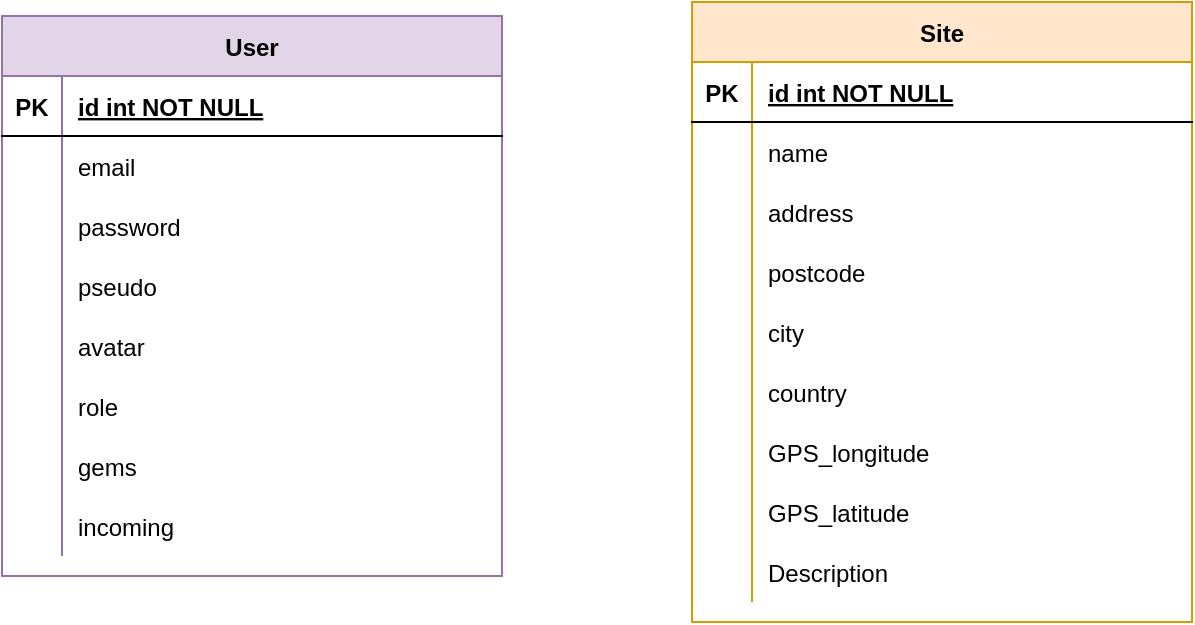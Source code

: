 <mxfile version="14.9.0" type="github">
  <diagram id="R2lEEEUBdFMjLlhIrx00" name="Page-1">
    <mxGraphModel dx="1038" dy="536" grid="0" gridSize="10" guides="1" tooltips="1" connect="1" arrows="1" fold="1" page="1" pageScale="1" pageWidth="850" pageHeight="1100" math="0" shadow="0" extFonts="Permanent Marker^https://fonts.googleapis.com/css?family=Permanent+Marker">
      <root>
        <mxCell id="0" />
        <mxCell id="1" parent="0" />
        <mxCell id="C-vyLk0tnHw3VtMMgP7b-23" value="User" style="shape=table;startSize=30;container=1;collapsible=1;childLayout=tableLayout;fixedRows=1;rowLines=0;fontStyle=1;align=center;resizeLast=1;fillColor=#e1d5e7;strokeColor=#9673a6;" parent="1" vertex="1">
          <mxGeometry x="120" y="120" width="250" height="280" as="geometry" />
        </mxCell>
        <mxCell id="C-vyLk0tnHw3VtMMgP7b-24" value="" style="shape=partialRectangle;collapsible=0;dropTarget=0;pointerEvents=0;fillColor=none;points=[[0,0.5],[1,0.5]];portConstraint=eastwest;top=0;left=0;right=0;bottom=1;" parent="C-vyLk0tnHw3VtMMgP7b-23" vertex="1">
          <mxGeometry y="30" width="250" height="30" as="geometry" />
        </mxCell>
        <mxCell id="C-vyLk0tnHw3VtMMgP7b-25" value="PK" style="shape=partialRectangle;overflow=hidden;connectable=0;fillColor=none;top=0;left=0;bottom=0;right=0;fontStyle=1;" parent="C-vyLk0tnHw3VtMMgP7b-24" vertex="1">
          <mxGeometry width="30" height="30" as="geometry" />
        </mxCell>
        <mxCell id="C-vyLk0tnHw3VtMMgP7b-26" value="id int NOT NULL " style="shape=partialRectangle;overflow=hidden;connectable=0;fillColor=none;top=0;left=0;bottom=0;right=0;align=left;spacingLeft=6;fontStyle=5;" parent="C-vyLk0tnHw3VtMMgP7b-24" vertex="1">
          <mxGeometry x="30" width="220" height="30" as="geometry" />
        </mxCell>
        <mxCell id="C-vyLk0tnHw3VtMMgP7b-27" value="" style="shape=partialRectangle;collapsible=0;dropTarget=0;pointerEvents=0;fillColor=none;points=[[0,0.5],[1,0.5]];portConstraint=eastwest;top=0;left=0;right=0;bottom=0;" parent="C-vyLk0tnHw3VtMMgP7b-23" vertex="1">
          <mxGeometry y="60" width="250" height="30" as="geometry" />
        </mxCell>
        <mxCell id="C-vyLk0tnHw3VtMMgP7b-28" value="" style="shape=partialRectangle;overflow=hidden;connectable=0;fillColor=none;top=0;left=0;bottom=0;right=0;" parent="C-vyLk0tnHw3VtMMgP7b-27" vertex="1">
          <mxGeometry width="30" height="30" as="geometry" />
        </mxCell>
        <mxCell id="C-vyLk0tnHw3VtMMgP7b-29" value="email" style="shape=partialRectangle;overflow=hidden;connectable=0;fillColor=none;top=0;left=0;bottom=0;right=0;align=left;spacingLeft=6;" parent="C-vyLk0tnHw3VtMMgP7b-27" vertex="1">
          <mxGeometry x="30" width="220" height="30" as="geometry" />
        </mxCell>
        <mxCell id="28u61wPgRCXuvy8ZbBCX-1" value="" style="shape=partialRectangle;collapsible=0;dropTarget=0;pointerEvents=0;fillColor=none;top=0;left=0;bottom=0;right=0;points=[[0,0.5],[1,0.5]];portConstraint=eastwest;" vertex="1" parent="C-vyLk0tnHw3VtMMgP7b-23">
          <mxGeometry y="90" width="250" height="30" as="geometry" />
        </mxCell>
        <mxCell id="28u61wPgRCXuvy8ZbBCX-2" value="" style="shape=partialRectangle;connectable=0;fillColor=none;top=0;left=0;bottom=0;right=0;editable=1;overflow=hidden;" vertex="1" parent="28u61wPgRCXuvy8ZbBCX-1">
          <mxGeometry width="30" height="30" as="geometry" />
        </mxCell>
        <mxCell id="28u61wPgRCXuvy8ZbBCX-3" value="password" style="shape=partialRectangle;connectable=0;fillColor=none;top=0;left=0;bottom=0;right=0;align=left;spacingLeft=6;overflow=hidden;" vertex="1" parent="28u61wPgRCXuvy8ZbBCX-1">
          <mxGeometry x="30" width="220" height="30" as="geometry" />
        </mxCell>
        <mxCell id="28u61wPgRCXuvy8ZbBCX-4" value="" style="shape=partialRectangle;collapsible=0;dropTarget=0;pointerEvents=0;fillColor=none;top=0;left=0;bottom=0;right=0;points=[[0,0.5],[1,0.5]];portConstraint=eastwest;" vertex="1" parent="C-vyLk0tnHw3VtMMgP7b-23">
          <mxGeometry y="120" width="250" height="30" as="geometry" />
        </mxCell>
        <mxCell id="28u61wPgRCXuvy8ZbBCX-5" value="" style="shape=partialRectangle;connectable=0;fillColor=none;top=0;left=0;bottom=0;right=0;editable=1;overflow=hidden;" vertex="1" parent="28u61wPgRCXuvy8ZbBCX-4">
          <mxGeometry width="30" height="30" as="geometry" />
        </mxCell>
        <mxCell id="28u61wPgRCXuvy8ZbBCX-6" value="pseudo" style="shape=partialRectangle;connectable=0;fillColor=none;top=0;left=0;bottom=0;right=0;align=left;spacingLeft=6;overflow=hidden;" vertex="1" parent="28u61wPgRCXuvy8ZbBCX-4">
          <mxGeometry x="30" width="220" height="30" as="geometry" />
        </mxCell>
        <mxCell id="28u61wPgRCXuvy8ZbBCX-8" value="" style="shape=partialRectangle;collapsible=0;dropTarget=0;pointerEvents=0;fillColor=none;top=0;left=0;bottom=0;right=0;points=[[0,0.5],[1,0.5]];portConstraint=eastwest;" vertex="1" parent="C-vyLk0tnHw3VtMMgP7b-23">
          <mxGeometry y="150" width="250" height="30" as="geometry" />
        </mxCell>
        <mxCell id="28u61wPgRCXuvy8ZbBCX-9" value="" style="shape=partialRectangle;connectable=0;fillColor=none;top=0;left=0;bottom=0;right=0;editable=1;overflow=hidden;" vertex="1" parent="28u61wPgRCXuvy8ZbBCX-8">
          <mxGeometry width="30" height="30" as="geometry" />
        </mxCell>
        <mxCell id="28u61wPgRCXuvy8ZbBCX-10" value="avatar" style="shape=partialRectangle;connectable=0;fillColor=none;top=0;left=0;bottom=0;right=0;align=left;spacingLeft=6;overflow=hidden;" vertex="1" parent="28u61wPgRCXuvy8ZbBCX-8">
          <mxGeometry x="30" width="220" height="30" as="geometry" />
        </mxCell>
        <mxCell id="28u61wPgRCXuvy8ZbBCX-12" value="" style="shape=partialRectangle;collapsible=0;dropTarget=0;pointerEvents=0;fillColor=none;top=0;left=0;bottom=0;right=0;points=[[0,0.5],[1,0.5]];portConstraint=eastwest;" vertex="1" parent="C-vyLk0tnHw3VtMMgP7b-23">
          <mxGeometry y="180" width="250" height="30" as="geometry" />
        </mxCell>
        <mxCell id="28u61wPgRCXuvy8ZbBCX-13" value="" style="shape=partialRectangle;connectable=0;fillColor=none;top=0;left=0;bottom=0;right=0;editable=1;overflow=hidden;" vertex="1" parent="28u61wPgRCXuvy8ZbBCX-12">
          <mxGeometry width="30" height="30" as="geometry" />
        </mxCell>
        <mxCell id="28u61wPgRCXuvy8ZbBCX-14" value="role" style="shape=partialRectangle;connectable=0;fillColor=none;top=0;left=0;bottom=0;right=0;align=left;spacingLeft=6;overflow=hidden;" vertex="1" parent="28u61wPgRCXuvy8ZbBCX-12">
          <mxGeometry x="30" width="220" height="30" as="geometry" />
        </mxCell>
        <mxCell id="28u61wPgRCXuvy8ZbBCX-20" value="" style="shape=partialRectangle;collapsible=0;dropTarget=0;pointerEvents=0;fillColor=none;top=0;left=0;bottom=0;right=0;points=[[0,0.5],[1,0.5]];portConstraint=eastwest;" vertex="1" parent="C-vyLk0tnHw3VtMMgP7b-23">
          <mxGeometry y="210" width="250" height="30" as="geometry" />
        </mxCell>
        <mxCell id="28u61wPgRCXuvy8ZbBCX-21" value="" style="shape=partialRectangle;connectable=0;fillColor=none;top=0;left=0;bottom=0;right=0;editable=1;overflow=hidden;" vertex="1" parent="28u61wPgRCXuvy8ZbBCX-20">
          <mxGeometry width="30" height="30" as="geometry" />
        </mxCell>
        <mxCell id="28u61wPgRCXuvy8ZbBCX-22" value="gems" style="shape=partialRectangle;connectable=0;fillColor=none;top=0;left=0;bottom=0;right=0;align=left;spacingLeft=6;overflow=hidden;" vertex="1" parent="28u61wPgRCXuvy8ZbBCX-20">
          <mxGeometry x="30" width="220" height="30" as="geometry" />
        </mxCell>
        <mxCell id="28u61wPgRCXuvy8ZbBCX-23" value="" style="shape=partialRectangle;collapsible=0;dropTarget=0;pointerEvents=0;fillColor=none;top=0;left=0;bottom=0;right=0;points=[[0,0.5],[1,0.5]];portConstraint=eastwest;" vertex="1" parent="C-vyLk0tnHw3VtMMgP7b-23">
          <mxGeometry y="240" width="250" height="30" as="geometry" />
        </mxCell>
        <mxCell id="28u61wPgRCXuvy8ZbBCX-24" value="" style="shape=partialRectangle;connectable=0;fillColor=none;top=0;left=0;bottom=0;right=0;editable=1;overflow=hidden;" vertex="1" parent="28u61wPgRCXuvy8ZbBCX-23">
          <mxGeometry width="30" height="30" as="geometry" />
        </mxCell>
        <mxCell id="28u61wPgRCXuvy8ZbBCX-25" value="incoming" style="shape=partialRectangle;connectable=0;fillColor=none;top=0;left=0;bottom=0;right=0;align=left;spacingLeft=6;overflow=hidden;" vertex="1" parent="28u61wPgRCXuvy8ZbBCX-23">
          <mxGeometry x="30" width="220" height="30" as="geometry" />
        </mxCell>
        <mxCell id="28u61wPgRCXuvy8ZbBCX-26" value="Site" style="shape=table;startSize=30;container=1;collapsible=1;childLayout=tableLayout;fixedRows=1;rowLines=0;fontStyle=1;align=center;resizeLast=1;fillColor=#ffe6cc;strokeColor=#d79b00;" vertex="1" parent="1">
          <mxGeometry x="465" y="113" width="250" height="310" as="geometry" />
        </mxCell>
        <mxCell id="28u61wPgRCXuvy8ZbBCX-27" value="" style="shape=partialRectangle;collapsible=0;dropTarget=0;pointerEvents=0;fillColor=none;points=[[0,0.5],[1,0.5]];portConstraint=eastwest;top=0;left=0;right=0;bottom=1;" vertex="1" parent="28u61wPgRCXuvy8ZbBCX-26">
          <mxGeometry y="30" width="250" height="30" as="geometry" />
        </mxCell>
        <mxCell id="28u61wPgRCXuvy8ZbBCX-28" value="PK" style="shape=partialRectangle;overflow=hidden;connectable=0;fillColor=none;top=0;left=0;bottom=0;right=0;fontStyle=1;" vertex="1" parent="28u61wPgRCXuvy8ZbBCX-27">
          <mxGeometry width="30" height="30" as="geometry" />
        </mxCell>
        <mxCell id="28u61wPgRCXuvy8ZbBCX-29" value="id int NOT NULL " style="shape=partialRectangle;overflow=hidden;connectable=0;fillColor=none;top=0;left=0;bottom=0;right=0;align=left;spacingLeft=6;fontStyle=5;" vertex="1" parent="28u61wPgRCXuvy8ZbBCX-27">
          <mxGeometry x="30" width="220" height="30" as="geometry" />
        </mxCell>
        <mxCell id="28u61wPgRCXuvy8ZbBCX-30" value="" style="shape=partialRectangle;collapsible=0;dropTarget=0;pointerEvents=0;fillColor=none;points=[[0,0.5],[1,0.5]];portConstraint=eastwest;top=0;left=0;right=0;bottom=0;" vertex="1" parent="28u61wPgRCXuvy8ZbBCX-26">
          <mxGeometry y="60" width="250" height="30" as="geometry" />
        </mxCell>
        <mxCell id="28u61wPgRCXuvy8ZbBCX-31" value="" style="shape=partialRectangle;overflow=hidden;connectable=0;fillColor=none;top=0;left=0;bottom=0;right=0;" vertex="1" parent="28u61wPgRCXuvy8ZbBCX-30">
          <mxGeometry width="30" height="30" as="geometry" />
        </mxCell>
        <mxCell id="28u61wPgRCXuvy8ZbBCX-32" value="name" style="shape=partialRectangle;overflow=hidden;connectable=0;fillColor=none;top=0;left=0;bottom=0;right=0;align=left;spacingLeft=6;" vertex="1" parent="28u61wPgRCXuvy8ZbBCX-30">
          <mxGeometry x="30" width="220" height="30" as="geometry" />
        </mxCell>
        <mxCell id="28u61wPgRCXuvy8ZbBCX-33" value="" style="shape=partialRectangle;collapsible=0;dropTarget=0;pointerEvents=0;fillColor=none;top=0;left=0;bottom=0;right=0;points=[[0,0.5],[1,0.5]];portConstraint=eastwest;" vertex="1" parent="28u61wPgRCXuvy8ZbBCX-26">
          <mxGeometry y="90" width="250" height="30" as="geometry" />
        </mxCell>
        <mxCell id="28u61wPgRCXuvy8ZbBCX-34" value="" style="shape=partialRectangle;connectable=0;fillColor=none;top=0;left=0;bottom=0;right=0;editable=1;overflow=hidden;" vertex="1" parent="28u61wPgRCXuvy8ZbBCX-33">
          <mxGeometry width="30" height="30" as="geometry" />
        </mxCell>
        <mxCell id="28u61wPgRCXuvy8ZbBCX-35" value="address" style="shape=partialRectangle;connectable=0;fillColor=none;top=0;left=0;bottom=0;right=0;align=left;spacingLeft=6;overflow=hidden;" vertex="1" parent="28u61wPgRCXuvy8ZbBCX-33">
          <mxGeometry x="30" width="220" height="30" as="geometry" />
        </mxCell>
        <mxCell id="28u61wPgRCXuvy8ZbBCX-36" value="" style="shape=partialRectangle;collapsible=0;dropTarget=0;pointerEvents=0;fillColor=none;top=0;left=0;bottom=0;right=0;points=[[0,0.5],[1,0.5]];portConstraint=eastwest;" vertex="1" parent="28u61wPgRCXuvy8ZbBCX-26">
          <mxGeometry y="120" width="250" height="30" as="geometry" />
        </mxCell>
        <mxCell id="28u61wPgRCXuvy8ZbBCX-37" value="" style="shape=partialRectangle;connectable=0;fillColor=none;top=0;left=0;bottom=0;right=0;editable=1;overflow=hidden;" vertex="1" parent="28u61wPgRCXuvy8ZbBCX-36">
          <mxGeometry width="30" height="30" as="geometry" />
        </mxCell>
        <mxCell id="28u61wPgRCXuvy8ZbBCX-38" value="postcode" style="shape=partialRectangle;connectable=0;fillColor=none;top=0;left=0;bottom=0;right=0;align=left;spacingLeft=6;overflow=hidden;" vertex="1" parent="28u61wPgRCXuvy8ZbBCX-36">
          <mxGeometry x="30" width="220" height="30" as="geometry" />
        </mxCell>
        <mxCell id="28u61wPgRCXuvy8ZbBCX-39" value="" style="shape=partialRectangle;collapsible=0;dropTarget=0;pointerEvents=0;fillColor=none;top=0;left=0;bottom=0;right=0;points=[[0,0.5],[1,0.5]];portConstraint=eastwest;" vertex="1" parent="28u61wPgRCXuvy8ZbBCX-26">
          <mxGeometry y="150" width="250" height="30" as="geometry" />
        </mxCell>
        <mxCell id="28u61wPgRCXuvy8ZbBCX-40" value="" style="shape=partialRectangle;connectable=0;fillColor=none;top=0;left=0;bottom=0;right=0;editable=1;overflow=hidden;" vertex="1" parent="28u61wPgRCXuvy8ZbBCX-39">
          <mxGeometry width="30" height="30" as="geometry" />
        </mxCell>
        <mxCell id="28u61wPgRCXuvy8ZbBCX-41" value="city" style="shape=partialRectangle;connectable=0;fillColor=none;top=0;left=0;bottom=0;right=0;align=left;spacingLeft=6;overflow=hidden;" vertex="1" parent="28u61wPgRCXuvy8ZbBCX-39">
          <mxGeometry x="30" width="220" height="30" as="geometry" />
        </mxCell>
        <mxCell id="28u61wPgRCXuvy8ZbBCX-42" value="" style="shape=partialRectangle;collapsible=0;dropTarget=0;pointerEvents=0;fillColor=none;top=0;left=0;bottom=0;right=0;points=[[0,0.5],[1,0.5]];portConstraint=eastwest;" vertex="1" parent="28u61wPgRCXuvy8ZbBCX-26">
          <mxGeometry y="180" width="250" height="30" as="geometry" />
        </mxCell>
        <mxCell id="28u61wPgRCXuvy8ZbBCX-43" value="" style="shape=partialRectangle;connectable=0;fillColor=none;top=0;left=0;bottom=0;right=0;editable=1;overflow=hidden;" vertex="1" parent="28u61wPgRCXuvy8ZbBCX-42">
          <mxGeometry width="30" height="30" as="geometry" />
        </mxCell>
        <mxCell id="28u61wPgRCXuvy8ZbBCX-44" value="country" style="shape=partialRectangle;connectable=0;fillColor=none;top=0;left=0;bottom=0;right=0;align=left;spacingLeft=6;overflow=hidden;" vertex="1" parent="28u61wPgRCXuvy8ZbBCX-42">
          <mxGeometry x="30" width="220" height="30" as="geometry" />
        </mxCell>
        <mxCell id="28u61wPgRCXuvy8ZbBCX-45" value="" style="shape=partialRectangle;collapsible=0;dropTarget=0;pointerEvents=0;fillColor=none;top=0;left=0;bottom=0;right=0;points=[[0,0.5],[1,0.5]];portConstraint=eastwest;" vertex="1" parent="28u61wPgRCXuvy8ZbBCX-26">
          <mxGeometry y="210" width="250" height="30" as="geometry" />
        </mxCell>
        <mxCell id="28u61wPgRCXuvy8ZbBCX-46" value="" style="shape=partialRectangle;connectable=0;fillColor=none;top=0;left=0;bottom=0;right=0;editable=1;overflow=hidden;" vertex="1" parent="28u61wPgRCXuvy8ZbBCX-45">
          <mxGeometry width="30" height="30" as="geometry" />
        </mxCell>
        <mxCell id="28u61wPgRCXuvy8ZbBCX-47" value="GPS_longitude" style="shape=partialRectangle;connectable=0;fillColor=none;top=0;left=0;bottom=0;right=0;align=left;spacingLeft=6;overflow=hidden;" vertex="1" parent="28u61wPgRCXuvy8ZbBCX-45">
          <mxGeometry x="30" width="220" height="30" as="geometry" />
        </mxCell>
        <mxCell id="28u61wPgRCXuvy8ZbBCX-48" value="" style="shape=partialRectangle;collapsible=0;dropTarget=0;pointerEvents=0;fillColor=none;top=0;left=0;bottom=0;right=0;points=[[0,0.5],[1,0.5]];portConstraint=eastwest;" vertex="1" parent="28u61wPgRCXuvy8ZbBCX-26">
          <mxGeometry y="240" width="250" height="30" as="geometry" />
        </mxCell>
        <mxCell id="28u61wPgRCXuvy8ZbBCX-49" value="" style="shape=partialRectangle;connectable=0;fillColor=none;top=0;left=0;bottom=0;right=0;editable=1;overflow=hidden;" vertex="1" parent="28u61wPgRCXuvy8ZbBCX-48">
          <mxGeometry width="30" height="30" as="geometry" />
        </mxCell>
        <mxCell id="28u61wPgRCXuvy8ZbBCX-50" value="GPS_latitude" style="shape=partialRectangle;connectable=0;fillColor=none;top=0;left=0;bottom=0;right=0;align=left;spacingLeft=6;overflow=hidden;" vertex="1" parent="28u61wPgRCXuvy8ZbBCX-48">
          <mxGeometry x="30" width="220" height="30" as="geometry" />
        </mxCell>
        <mxCell id="28u61wPgRCXuvy8ZbBCX-51" value="" style="shape=partialRectangle;collapsible=0;dropTarget=0;pointerEvents=0;fillColor=none;top=0;left=0;bottom=0;right=0;points=[[0,0.5],[1,0.5]];portConstraint=eastwest;" vertex="1" parent="28u61wPgRCXuvy8ZbBCX-26">
          <mxGeometry y="270" width="250" height="30" as="geometry" />
        </mxCell>
        <mxCell id="28u61wPgRCXuvy8ZbBCX-52" value="" style="shape=partialRectangle;connectable=0;fillColor=none;top=0;left=0;bottom=0;right=0;editable=1;overflow=hidden;" vertex="1" parent="28u61wPgRCXuvy8ZbBCX-51">
          <mxGeometry width="30" height="30" as="geometry" />
        </mxCell>
        <mxCell id="28u61wPgRCXuvy8ZbBCX-53" value="Description" style="shape=partialRectangle;connectable=0;fillColor=none;top=0;left=0;bottom=0;right=0;align=left;spacingLeft=6;overflow=hidden;" vertex="1" parent="28u61wPgRCXuvy8ZbBCX-51">
          <mxGeometry x="30" width="220" height="30" as="geometry" />
        </mxCell>
      </root>
    </mxGraphModel>
  </diagram>
</mxfile>
